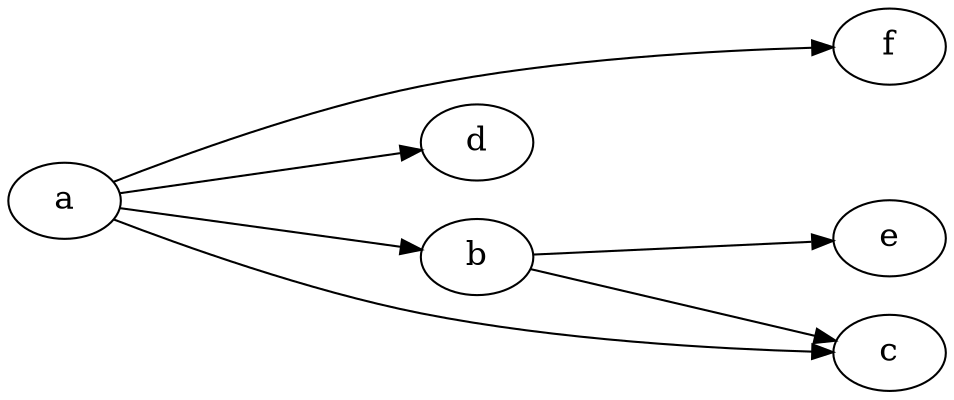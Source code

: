 digraph G { 
graph [ fontname = "Helvetica",fontsize="16",ratio = "auto",
        size="7.5,10",rankdir="LR",ranksep="2.00" ];
node [fontsize="16"];
"f" [];
"d" [];
"e" [];
"b" [];
"c" [];
"a" [];
"b" -> "e" ;
"b" -> "c" ;
"a" -> "f" ;
"a" -> "d" ;
"a" -> "b" ;
"a" -> "c" ;
{ rank=same; "f"; "e"; "c"; };
}
